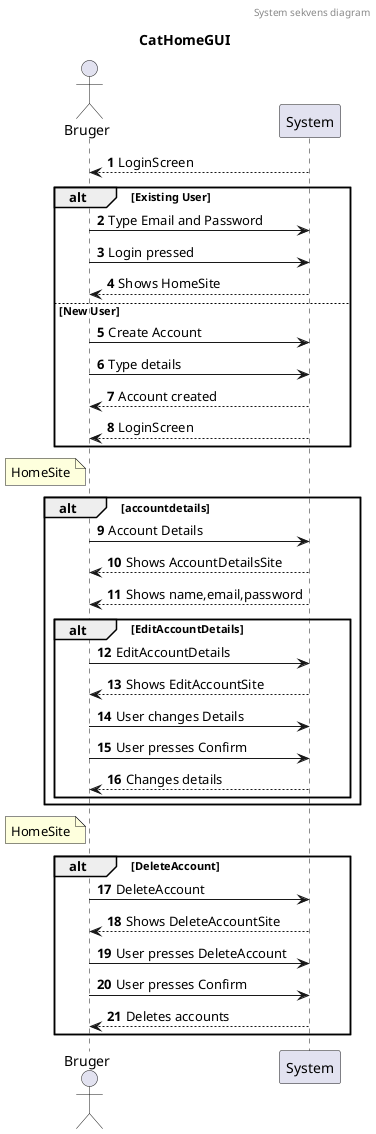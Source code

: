 @startuml
'https://plantuml.com/sequence-diagram

autonumber

header System sekvens diagram
actor Bruger

title CatHomeGUI
  Bruger <-- System: LoginScreen

    alt Existing User
        Bruger -> System: Type Email and Password
        Bruger -> System: Login pressed
        Bruger <-- System: Shows HomeSite
    else New User
        Bruger -> System: Create Account
        Bruger -> System: Type details
        Bruger <-- System: Account created
        Bruger <-- System: LoginScreen

    end
    note left of Bruger: HomeSite
    alt accountdetails
    Bruger -> System: Account Details
    Bruger <-- System: Shows AccountDetailsSite
    Bruger <-- System: Shows name,email,password
    alt EditAccountDetails
    Bruger -> System: EditAccountDetails
    Bruger <-- System: Shows EditAccountSite
    Bruger -> System: User changes Details
    Bruger -> System: User presses Confirm
    Bruger <-- System: Changes details
end
end
note left of Bruger: HomeSite
 alt DeleteAccount
    Bruger -> System: DeleteAccount
    Bruger <-- System: Shows DeleteAccountSite
    Bruger -> System: User presses DeleteAccount
    Bruger -> System: User presses Confirm
    Bruger <-- System: Deletes accounts
end
@enduml